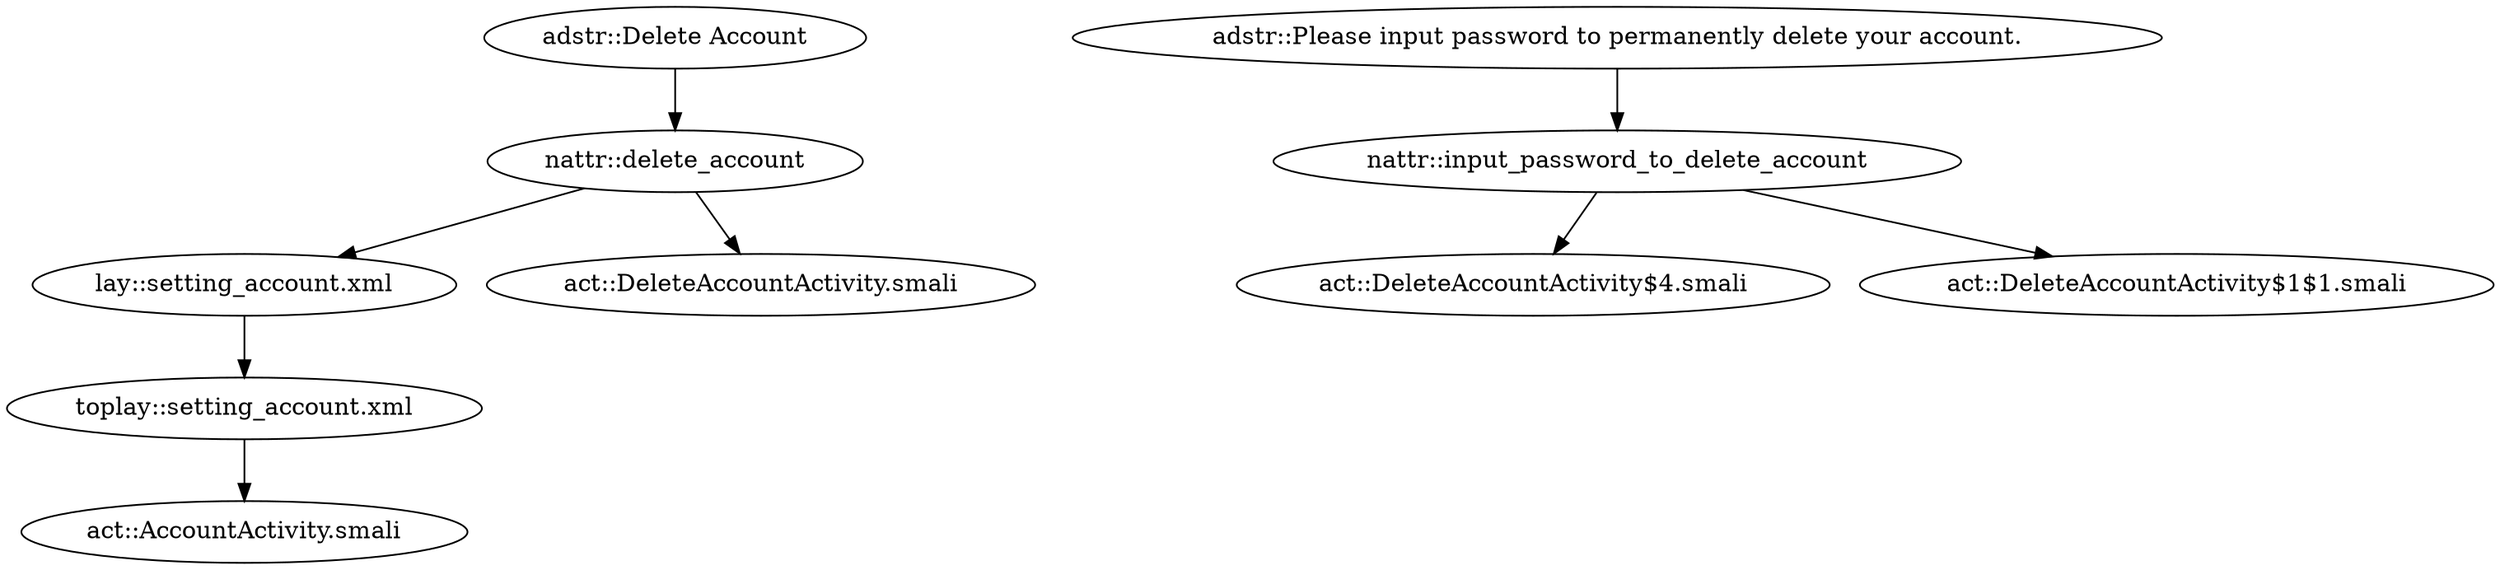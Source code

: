 digraph G {
"adstr::Delete Account" -> "nattr::delete_account"
"adstr::Please input password to permanently delete your account." -> "nattr::input_password_to_delete_account"
"nattr::delete_account" -> "lay::setting_account.xml"
"nattr::delete_account" -> "act::DeleteAccountActivity.smali"
"nattr::input_password_to_delete_account" -> "act::DeleteAccountActivity$4.smali"
"nattr::input_password_to_delete_account" -> "act::DeleteAccountActivity$1$1.smali"
"lay::setting_account.xml" -> "toplay::setting_account.xml"
"toplay::setting_account.xml" -> "act::AccountActivity.smali"
}
